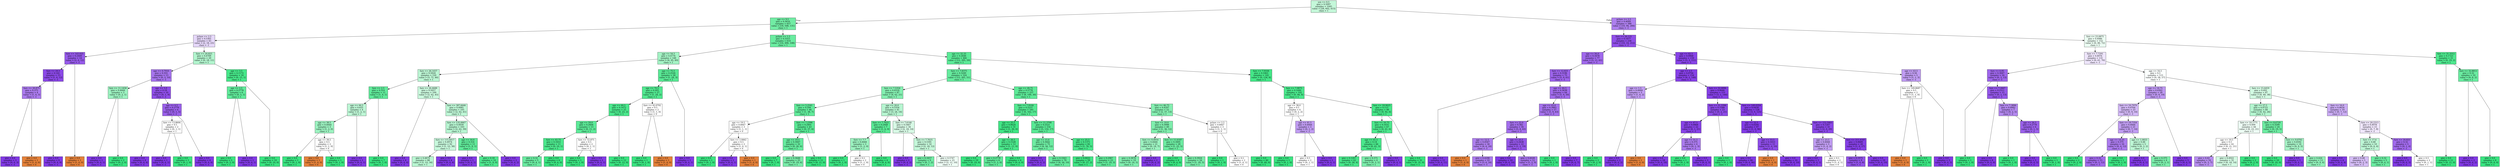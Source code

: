 digraph Tree {
node [shape=box, style="filled", color="black"] ;
graph [ranksep=equally, splines=polyline] ;
0 [label="sex <= 0.5\ngini = 0.5097\nsamples = 1045\nvalue = [28, 602, 415]\nclass = 1", fillcolor="#39e5814c"] ;
1 [label="age <= 9.5\ngini = 0.3616\nsamples = 657\nvalue = [18, 508, 131]\nclass = 1", fillcolor="#39e581b7"] ;
0 -> 1 [labeldistance=2.5, labelangle=45, headlabel="True"] ;
2 [label="pclass <= 2.5\ngini = 0.5365\nsamples = 43\nvalue = [2, 18, 23]\nclass = -1", fillcolor="#8139e533"] ;
1 -> 2 ;
3 [label="fare <= 143.025\ngini = 0.2449\nsamples = 14\nvalue = [2, 0, 12]\nclass = -1", fillcolor="#8139e5d4"] ;
2 -> 3 ;
4 [label="fare <= 24.5\ngini = 0.142\nsamples = 13\nvalue = [1, 0, 12]\nclass = -1", fillcolor="#8139e5ea"] ;
3 -> 4 ;
5 [label="fare <= 20.875\ngini = 0.375\nsamples = 4\nvalue = [1, 0, 3]\nclass = -1", fillcolor="#8139e5aa"] ;
4 -> 5 ;
6 [label="gini = 0.0\nsamples = 3\nvalue = [0, 0, 3]\nclass = -1", fillcolor="#8139e5ff"] ;
5 -> 6 ;
7 [label="gini = 0.0\nsamples = 1\nvalue = [1, 0, 0]\nclass = 0", fillcolor="#e58139ff"] ;
5 -> 7 ;
8 [label="gini = 0.0\nsamples = 9\nvalue = [0, 0, 9]\nclass = -1", fillcolor="#8139e5ff"] ;
4 -> 8 ;
9 [label="gini = 0.0\nsamples = 1\nvalue = [1, 0, 0]\nclass = 0", fillcolor="#e58139ff"] ;
3 -> 9 ;
10 [label="fare <= 20.825\ngini = 0.4709\nsamples = 29\nvalue = [0, 18, 11]\nclass = 1", fillcolor="#39e58163"] ;
2 -> 10 ;
11 [label="age <= 0.7916\ngini = 0.355\nsamples = 13\nvalue = [0, 3, 10]\nclass = -1", fillcolor="#8139e5b3"] ;
10 -> 11 ;
12 [label="fare <= 11.1458\ngini = 0.4444\nsamples = 3\nvalue = [0, 2, 1]\nclass = 1", fillcolor="#39e5817f"] ;
11 -> 12 ;
13 [label="gini = 0.0\nsamples = 1\nvalue = [0, 0, 1]\nclass = -1", fillcolor="#8139e5ff"] ;
12 -> 13 ;
14 [label="gini = 0.0\nsamples = 2\nvalue = [0, 2, 0]\nclass = 1", fillcolor="#39e581ff"] ;
12 -> 14 ;
15 [label="age <= 5.0\ngini = 0.18\nsamples = 10\nvalue = [0, 1, 9]\nclass = -1", fillcolor="#8139e5e3"] ;
11 -> 15 ;
16 [label="gini = 0.0\nsamples = 4\nvalue = [0, 0, 4]\nclass = -1", fillcolor="#8139e5ff"] ;
15 -> 16 ;
17 [label="age <= 6.5\ngini = 0.2778\nsamples = 6\nvalue = [0, 1, 5]\nclass = -1", fillcolor="#8139e5cc"] ;
15 -> 17 ;
18 [label="fare <= 13.8604\ngini = 0.5\nsamples = 2\nvalue = [0, 1, 1]\nclass = 1", fillcolor="#39e58100"] ;
17 -> 18 ;
19 [label="gini = 0.0\nsamples = 1\nvalue = [0, 0, 1]\nclass = -1", fillcolor="#8139e5ff"] ;
18 -> 19 ;
20 [label="gini = 0.0\nsamples = 1\nvalue = [0, 1, 0]\nclass = 1", fillcolor="#39e581ff"] ;
18 -> 20 ;
21 [label="gini = 0.0\nsamples = 4\nvalue = [0, 0, 4]\nclass = -1", fillcolor="#8139e5ff"] ;
17 -> 21 ;
22 [label="age <= 3.5\ngini = 0.1172\nsamples = 16\nvalue = [0, 15, 1]\nclass = 1", fillcolor="#39e581ee"] ;
10 -> 22 ;
23 [label="age <= 2.5\ngini = 0.2778\nsamples = 6\nvalue = [0, 5, 1]\nclass = 1", fillcolor="#39e581cc"] ;
22 -> 23 ;
24 [label="gini = 0.0\nsamples = 5\nvalue = [0, 5, 0]\nclass = 1", fillcolor="#39e581ff"] ;
23 -> 24 ;
25 [label="gini = 0.0\nsamples = 1\nvalue = [0, 0, 1]\nclass = -1", fillcolor="#8139e5ff"] ;
23 -> 25 ;
26 [label="gini = 0.0\nsamples = 10\nvalue = [0, 10, 0]\nclass = 1", fillcolor="#39e581ff"] ;
22 -> 26 ;
27 [label="pclass <= 1.5\ngini = 0.3315\nsamples = 614\nvalue = [16, 490, 108]\nclass = 1", fillcolor="#39e581c1"] ;
1 -> 27 ;
28 [label="age <= 54.5\ngini = 0.4776\nsamples = 148\nvalue = [4, 95, 49]\nclass = 1", fillcolor="#39e58176"] ;
27 -> 28 ;
29 [label="fare <= 26.1437\ngini = 0.5024\nsamples = 120\nvalue = [3, 71, 46]\nclass = 1", fillcolor="#39e58156"] ;
28 -> 29 ;
30 [label="fare <= 2.5\ngini = 0.314\nsamples = 11\nvalue = [1, 9, 1]\nclass = 1", fillcolor="#39e581cc"] ;
29 -> 30 ;
31 [label="age <= 44.5\ngini = 0.625\nsamples = 4\nvalue = [1, 2, 1]\nclass = 1", fillcolor="#39e58155"] ;
30 -> 31 ;
32 [label="age <= 38.5\ngini = 0.4444\nsamples = 3\nvalue = [1, 2, 0]\nclass = 1", fillcolor="#39e5817f"] ;
31 -> 32 ;
33 [label="gini = 0.0\nsamples = 1\nvalue = [0, 1, 0]\nclass = 1", fillcolor="#39e581ff"] ;
32 -> 33 ;
34 [label="age <= 39.5\ngini = 0.5\nsamples = 2\nvalue = [1, 1, 0]\nclass = 0", fillcolor="#e5813900"] ;
32 -> 34 ;
35 [label="gini = 0.0\nsamples = 1\nvalue = [1, 0, 0]\nclass = 0", fillcolor="#e58139ff"] ;
34 -> 35 ;
36 [label="gini = 0.0\nsamples = 1\nvalue = [0, 1, 0]\nclass = 1", fillcolor="#39e581ff"] ;
34 -> 36 ;
37 [label="gini = 0.0\nsamples = 1\nvalue = [0, 0, 1]\nclass = -1", fillcolor="#8139e5ff"] ;
31 -> 37 ;
38 [label="gini = 0.0\nsamples = 7\nvalue = [0, 7, 0]\nclass = 1", fillcolor="#39e581ff"] ;
30 -> 38 ;
39 [label="fare <= 26.4688\ngini = 0.5057\nsamples = 109\nvalue = [2, 62, 45]\nclass = 1", fillcolor="#39e58144"] ;
29 -> 39 ;
40 [label="gini = 0.0\nsamples = 4\nvalue = [0, 0, 4]\nclass = -1", fillcolor="#8139e5ff"] ;
39 -> 40 ;
41 [label="fare <= 387.6646\ngini = 0.4985\nsamples = 105\nvalue = [2, 62, 41]\nclass = 1", fillcolor="#39e58154"] ;
39 -> 41 ;
42 [label="fare <= 135.0667\ngini = 0.4939\nsamples = 103\nvalue = [2, 62, 39]\nclass = 1", fillcolor="#39e5815c"] ;
41 -> 42 ;
43 [label="fare <= 115.4417\ngini = 0.4974\nsamples = 92\nvalue = [1, 53, 38]\nclass = 1", fillcolor="#39e58147"] ;
42 -> 43 ;
44 [label="gini = 0.4879\nsamples = 88\nvalue = [1, 53, 34]\nclass = 1", fillcolor="#39e5815a"] ;
43 -> 44 ;
45 [label="gini = 0.0\nsamples = 4\nvalue = [0, 0, 4]\nclass = -1", fillcolor="#8139e5ff"] ;
43 -> 45 ;
46 [label="age <= 16.0\ngini = 0.314\nsamples = 11\nvalue = [1, 9, 1]\nclass = 1", fillcolor="#39e581cc"] ;
42 -> 46 ;
47 [label="gini = 0.0\nsamples = 1\nvalue = [0, 0, 1]\nclass = -1", fillcolor="#8139e5ff"] ;
46 -> 47 ;
48 [label="gini = 0.18\nsamples = 10\nvalue = [1, 9, 0]\nclass = 1", fillcolor="#39e581e3"] ;
46 -> 48 ;
49 [label="gini = 0.0\nsamples = 2\nvalue = [0, 0, 2]\nclass = -1", fillcolor="#8139e5ff"] ;
41 -> 49 ;
50 [label="age <= 75.5\ngini = 0.2526\nsamples = 28\nvalue = [1, 24, 3]\nclass = 1", fillcolor="#39e581d6"] ;
28 -> 50 ;
51 [label="age <= 70.5\ngini = 0.203\nsamples = 27\nvalue = [1, 24, 2]\nclass = 1", fillcolor="#39e581e0"] ;
50 -> 51 ;
52 [label="age <= 60.5\ngini = 0.1472\nsamples = 25\nvalue = [0, 23, 2]\nclass = 1", fillcolor="#39e581e9"] ;
51 -> 52 ;
53 [label="age <= 59.0\ngini = 0.2604\nsamples = 13\nvalue = [0, 11, 2]\nclass = 1", fillcolor="#39e581d1"] ;
52 -> 53 ;
54 [label="fare <= 42.75\ngini = 0.1653\nsamples = 11\nvalue = [0, 10, 1]\nclass = 1", fillcolor="#39e581e6"] ;
53 -> 54 ;
55 [label="gini = 0.32\nsamples = 5\nvalue = [0, 4, 1]\nclass = 1", fillcolor="#39e581bf"] ;
54 -> 55 ;
56 [label="gini = 0.0\nsamples = 6\nvalue = [0, 6, 0]\nclass = 1", fillcolor="#39e581ff"] ;
54 -> 56 ;
57 [label="fare <= 52.875\ngini = 0.5\nsamples = 2\nvalue = [0, 1, 1]\nclass = 1", fillcolor="#39e58100"] ;
53 -> 57 ;
58 [label="gini = 0.0\nsamples = 1\nvalue = [0, 1, 0]\nclass = 1", fillcolor="#39e581ff"] ;
57 -> 58 ;
59 [label="gini = 0.0\nsamples = 1\nvalue = [0, 0, 1]\nclass = -1", fillcolor="#8139e5ff"] ;
57 -> 59 ;
60 [label="gini = 0.0\nsamples = 12\nvalue = [0, 12, 0]\nclass = 1", fillcolor="#39e581ff"] ;
52 -> 60 ;
61 [label="fare <= 42.0792\ngini = 0.5\nsamples = 2\nvalue = [1, 1, 0]\nclass = 0", fillcolor="#e5813900"] ;
51 -> 61 ;
62 [label="gini = 0.0\nsamples = 1\nvalue = [0, 1, 0]\nclass = 1", fillcolor="#39e581ff"] ;
61 -> 62 ;
63 [label="gini = 0.0\nsamples = 1\nvalue = [1, 0, 0]\nclass = 0", fillcolor="#e58139ff"] ;
61 -> 63 ;
64 [label="gini = 0.0\nsamples = 1\nvalue = [0, 0, 1]\nclass = -1", fillcolor="#8139e5ff"] ;
50 -> 64 ;
65 [label="age <= 32.25\ngini = 0.2648\nsamples = 466\nvalue = [12, 395, 59]\nclass = 1", fillcolor="#39e581d3"] ;
27 -> 65 ;
66 [label="fare <= 7.8375\ngini = 0.3249\nsamples = 324\nvalue = [12, 261, 51]\nclass = 1", fillcolor="#39e581c4"] ;
65 -> 66 ;
67 [label="fare <= 7.5354\ngini = 0.4318\nsamples = 87\nvalue = [4, 62, 21]\nclass = 1", fillcolor="#39e5819e"] ;
66 -> 67 ;
68 [label="fare <= 5.2541\ngini = 0.294\nsamples = 46\nvalue = [1, 38, 7]\nclass = 1", fillcolor="#39e581cb"] ;
67 -> 68 ;
69 [label="age <= 19.5\ngini = 0.6667\nsamples = 3\nvalue = [1, 1, 1]\nclass = 0", fillcolor="#e5813900"] ;
68 -> 69 ;
70 [label="gini = 0.0\nsamples = 1\nvalue = [0, 1, 0]\nclass = 1", fillcolor="#39e581ff"] ;
69 -> 70 ;
71 [label="fare <= 2.0062\ngini = 0.5\nsamples = 2\nvalue = [1, 0, 1]\nclass = 0", fillcolor="#e5813900"] ;
69 -> 71 ;
72 [label="gini = 0.0\nsamples = 1\nvalue = [0, 0, 1]\nclass = -1", fillcolor="#8139e5ff"] ;
71 -> 72 ;
73 [label="gini = 0.0\nsamples = 1\nvalue = [1, 0, 0]\nclass = 0", fillcolor="#e58139ff"] ;
71 -> 73 ;
74 [label="fare <= 7.2396\ngini = 0.2401\nsamples = 43\nvalue = [0, 37, 6]\nclass = 1", fillcolor="#39e581d6"] ;
68 -> 74 ;
75 [label="age <= 19.5\ngini = 0.3047\nsamples = 32\nvalue = [0, 26, 6]\nclass = 1", fillcolor="#39e581c4"] ;
74 -> 75 ;
76 [label="gini = 0.0\nsamples = 7\nvalue = [0, 7, 0]\nclass = 1", fillcolor="#39e581ff"] ;
75 -> 76 ;
77 [label="gini = 0.3648\nsamples = 25\nvalue = [0, 19, 6]\nclass = 1", fillcolor="#39e581ae"] ;
75 -> 77 ;
78 [label="gini = 0.0\nsamples = 11\nvalue = [0, 11, 0]\nclass = 1", fillcolor="#39e581ff"] ;
74 -> 78 ;
79 [label="age <= 20.0\ngini = 0.5354\nsamples = 41\nvalue = [3, 24, 14]\nclass = 1", fillcolor="#39e5815e"] ;
67 -> 79 ;
80 [label="fare <= 7.7625\ngini = 0.2449\nsamples = 7\nvalue = [1, 6, 0]\nclass = 1", fillcolor="#39e581d4"] ;
79 -> 80 ;
81 [label="fare <= 7.7\ngini = 0.4444\nsamples = 3\nvalue = [1, 2, 0]\nclass = 1", fillcolor="#39e5817f"] ;
80 -> 81 ;
82 [label="gini = 0.0\nsamples = 1\nvalue = [0, 1, 0]\nclass = 1", fillcolor="#39e581ff"] ;
81 -> 82 ;
83 [label="gini = 0.5\nsamples = 2\nvalue = [1, 1, 0]\nclass = 0", fillcolor="#e5813900"] ;
81 -> 83 ;
84 [label="gini = 0.0\nsamples = 4\nvalue = [0, 4, 0]\nclass = 1", fillcolor="#39e581ff"] ;
80 -> 84 ;
85 [label="fare <= 7.6146\ngini = 0.5467\nsamples = 34\nvalue = [2, 18, 14]\nclass = 1", fillcolor="#39e58133"] ;
79 -> 85 ;
86 [label="gini = 0.0\nsamples = 2\nvalue = [0, 0, 2]\nclass = -1", fillcolor="#8139e5ff"] ;
85 -> 86 ;
87 [label="fare <= 7.7625\ngini = 0.5391\nsamples = 32\nvalue = [2, 18, 12]\nclass = 1", fillcolor="#39e5814c"] ;
85 -> 87 ;
88 [label="gini = 0.3457\nsamples = 9\nvalue = [0, 7, 2]\nclass = 1", fillcolor="#39e581b6"] ;
87 -> 88 ;
89 [label="gini = 0.5747\nsamples = 23\nvalue = [2, 11, 10]\nclass = 1", fillcolor="#39e58114"] ;
87 -> 89 ;
90 [label="age <= 28.75\ngini = 0.2778\nsamples = 237\nvalue = [8, 199, 30]\nclass = 1", fillcolor="#39e581d0"] ;
66 -> 90 ;
91 [label="fare <= 7.9104\ngini = 0.2237\nsamples = 185\nvalue = [6, 162, 17]\nclass = 1", fillcolor="#39e581dc"] ;
90 -> 91 ;
92 [label="age <= 25.5\ngini = 0.0624\nsamples = 31\nvalue = [1, 30, 0]\nclass = 1", fillcolor="#39e581f6"] ;
91 -> 92 ;
93 [label="gini = 0.0\nsamples = 19\nvalue = [0, 19, 0]\nclass = 1", fillcolor="#39e581ff"] ;
92 -> 93 ;
94 [label="age <= 26.5\ngini = 0.1528\nsamples = 12\nvalue = [1, 11, 0]\nclass = 1", fillcolor="#39e581e8"] ;
92 -> 94 ;
95 [label="gini = 0.2778\nsamples = 6\nvalue = [1, 5, 0]\nclass = 1", fillcolor="#39e581cc"] ;
94 -> 95 ;
96 [label="gini = 0.0\nsamples = 6\nvalue = [0, 6, 0]\nclass = 1", fillcolor="#39e581ff"] ;
94 -> 96 ;
97 [label="fare <= 11.3708\ngini = 0.2521\nsamples = 154\nvalue = [5, 132, 17]\nclass = 1", fillcolor="#39e581d6"] ;
91 -> 97 ;
98 [label="age <= 15.0\ngini = 0.3642\nsamples = 72\nvalue = [4, 56, 12]\nclass = 1", fillcolor="#39e581bb"] ;
97 -> 98 ;
99 [label="gini = 0.0\nsamples = 2\nvalue = [0, 0, 2]\nclass = -1", fillcolor="#8139e5ff"] ;
98 -> 99 ;
100 [label="gini = 0.3363\nsamples = 70\nvalue = [4, 56, 10]\nclass = 1", fillcolor="#39e581c4"] ;
98 -> 100 ;
101 [label="age <= 25.5\ngini = 0.1371\nsamples = 82\nvalue = [1, 76, 5]\nclass = 1", fillcolor="#39e581eb"] ;
97 -> 101 ;
102 [label="gini = 0.0655\nsamples = 59\nvalue = [0, 57, 2]\nclass = 1", fillcolor="#39e581f6"] ;
101 -> 102 ;
103 [label="gini = 0.2987\nsamples = 23\nvalue = [1, 19, 3]\nclass = 1", fillcolor="#39e581cc"] ;
101 -> 103 ;
104 [label="fare <= 46.75\ngini = 0.4297\nsamples = 52\nvalue = [2, 37, 13]\nclass = 1", fillcolor="#39e5819d"] ;
90 -> 104 ;
105 [label="fare <= 10.0\ngini = 0.3998\nsamples = 49\nvalue = [1, 36, 12]\nclass = 1", fillcolor="#39e581a5"] ;
104 -> 105 ;
106 [label="fare <= 9.4916\ngini = 0.4444\nsamples = 21\nvalue = [0, 14, 7]\nclass = 1", fillcolor="#39e5817f"] ;
105 -> 106 ;
107 [label="gini = 0.3878\nsamples = 19\nvalue = [0, 14, 5]\nclass = 1", fillcolor="#39e581a4"] ;
106 -> 107 ;
108 [label="gini = 0.0\nsamples = 2\nvalue = [0, 0, 2]\nclass = -1", fillcolor="#8139e5ff"] ;
106 -> 108 ;
109 [label="fare <= 11.6187\ngini = 0.3495\nsamples = 28\nvalue = [1, 22, 5]\nclass = 1", fillcolor="#39e581bc"] ;
105 -> 109 ;
110 [label="gini = 0.0\nsamples = 4\nvalue = [0, 4, 0]\nclass = 1", fillcolor="#39e581ff"] ;
109 -> 110 ;
111 [label="gini = 0.3924\nsamples = 24\nvalue = [1, 18, 5]\nclass = 1", fillcolor="#39e581ae"] ;
109 -> 111 ;
112 [label="pclass <= 2.5\ngini = 0.6667\nsamples = 3\nvalue = [1, 1, 1]\nclass = 0", fillcolor="#e5813900"] ;
104 -> 112 ;
113 [label="gini = 0.0\nsamples = 1\nvalue = [0, 1, 0]\nclass = 1", fillcolor="#39e581ff"] ;
112 -> 113 ;
114 [label="gini = 0.5\nsamples = 2\nvalue = [1, 0, 1]\nclass = 0", fillcolor="#e5813900"] ;
112 -> 114 ;
115 [label="fare <= 7.9104\ngini = 0.1063\nsamples = 142\nvalue = [0, 134, 8]\nclass = 1", fillcolor="#39e581f0"] ;
65 -> 115 ;
116 [label="gini = 0.0\nsamples = 40\nvalue = [0, 40, 0]\nclass = 1", fillcolor="#39e581ff"] ;
115 -> 116 ;
117 [label="fare <= 7.9875\ngini = 0.1446\nsamples = 102\nvalue = [0, 94, 8]\nclass = 1", fillcolor="#39e581e9"] ;
115 -> 117 ;
118 [label="age <= 38.0\ngini = 0.5\nsamples = 4\nvalue = [0, 2, 2]\nclass = 1", fillcolor="#39e58100"] ;
117 -> 118 ;
119 [label="gini = 0.0\nsamples = 1\nvalue = [0, 1, 0]\nclass = 1", fillcolor="#39e581ff"] ;
118 -> 119 ;
120 [label="age <= 41.5\ngini = 0.4444\nsamples = 3\nvalue = [0, 1, 2]\nclass = -1", fillcolor="#8139e57f"] ;
118 -> 120 ;
121 [label="gini = 0.5\nsamples = 2\nvalue = [0, 1, 1]\nclass = 1", fillcolor="#39e58100"] ;
120 -> 121 ;
122 [label="gini = 0.0\nsamples = 1\nvalue = [0, 0, 1]\nclass = -1", fillcolor="#8139e5ff"] ;
120 -> 122 ;
123 [label="fare <= 18.9625\ngini = 0.115\nsamples = 98\nvalue = [0, 92, 6]\nclass = 1", fillcolor="#39e581ee"] ;
117 -> 123 ;
124 [label="fare <= 16.75\ngini = 0.1631\nsamples = 67\nvalue = [0, 61, 6]\nclass = 1", fillcolor="#39e581e6"] ;
123 -> 124 ;
125 [label="age <= 61.5\ngini = 0.14\nsamples = 66\nvalue = [0, 61, 5]\nclass = 1", fillcolor="#39e581ea"] ;
124 -> 125 ;
126 [label="gini = 0.1207\nsamples = 62\nvalue = [0, 58, 4]\nclass = 1", fillcolor="#39e581ed"] ;
125 -> 126 ;
127 [label="gini = 0.375\nsamples = 4\nvalue = [0, 3, 1]\nclass = 1", fillcolor="#39e581aa"] ;
125 -> 127 ;
128 [label="gini = 0.0\nsamples = 1\nvalue = [0, 0, 1]\nclass = -1", fillcolor="#8139e5ff"] ;
124 -> 128 ;
129 [label="gini = 0.0\nsamples = 31\nvalue = [0, 31, 0]\nclass = 1", fillcolor="#39e581ff"] ;
123 -> 129 ;
130 [label="pclass <= 2.5\ngini = 0.4049\nsamples = 388\nvalue = [10, 94, 284]\nclass = -1", fillcolor="#8139e5a5"] ;
0 -> 130 [labeldistance=2.5, labelangle=-45, headlabel="False"] ;
131 [label="fare <= 26.125\ngini = 0.1877\nsamples = 236\nvalue = [10, 14, 212]\nclass = -1", fillcolor="#8139e5e3"] ;
130 -> 131 ;
132 [label="age <= 56.0\ngini = 0.3478\nsamples = 77\nvalue = [5, 11, 61]\nclass = -1", fillcolor="#8139e5c1"] ;
131 -> 132 ;
133 [label="fare <= 12.825\ngini = 0.3196\nsamples = 75\nvalue = [5, 9, 61]\nclass = -1", fillcolor="#8139e5c9"] ;
132 -> 133 ;
134 [label="gini = 0.0\nsamples = 11\nvalue = [0, 0, 11]\nclass = -1", fillcolor="#8139e5ff"] ;
133 -> 134 ;
135 [label="age <= 44.5\ngini = 0.3638\nsamples = 64\nvalue = [5, 9, 50]\nclass = -1", fillcolor="#8139e5be"] ;
133 -> 135 ;
136 [label="age <= 43.0\ngini = 0.3983\nsamples = 57\nvalue = [5, 9, 43]\nclass = -1", fillcolor="#8139e5b5"] ;
135 -> 136 ;
137 [label="fare <= 22.0\ngini = 0.382\nsamples = 56\nvalue = [5, 8, 43]\nclass = -1", fillcolor="#8139e5ba"] ;
136 -> 137 ;
138 [label="age <= 12.5\ngini = 0.4567\nsamples = 34\nvalue = [4, 6, 24]\nclass = -1", fillcolor="#8139e5a4"] ;
137 -> 138 ;
139 [label="gini = 0.0\nsamples = 1\nvalue = [1, 0, 0]\nclass = 0", fillcolor="#e58139ff"] ;
138 -> 139 ;
140 [label="gini = 0.4298\nsamples = 33\nvalue = [3, 6, 24]\nclass = -1", fillcolor="#8139e5aa"] ;
138 -> 140 ;
141 [label="age <= 25.5\ngini = 0.2438\nsamples = 22\nvalue = [1, 2, 19]\nclass = -1", fillcolor="#8139e5d9"] ;
137 -> 141 ;
142 [label="gini = 0.0\nsamples = 10\nvalue = [0, 0, 10]\nclass = -1", fillcolor="#8139e5ff"] ;
141 -> 142 ;
143 [label="gini = 0.4028\nsamples = 12\nvalue = [1, 2, 9]\nclass = -1", fillcolor="#8139e5b2"] ;
141 -> 143 ;
144 [label="gini = 0.0\nsamples = 1\nvalue = [0, 1, 0]\nclass = 1", fillcolor="#39e581ff"] ;
136 -> 144 ;
145 [label="gini = 0.0\nsamples = 7\nvalue = [0, 0, 7]\nclass = -1", fillcolor="#8139e5ff"] ;
135 -> 145 ;
146 [label="gini = 0.0\nsamples = 2\nvalue = [0, 2, 0]\nclass = 1", fillcolor="#39e581ff"] ;
132 -> 146 ;
147 [label="age <= 62.5\ngini = 0.0968\nsamples = 159\nvalue = [5, 3, 151]\nclass = -1", fillcolor="#8139e5f2"] ;
131 -> 147 ;
148 [label="age <= 2.5\ngini = 0.0756\nsamples = 154\nvalue = [4, 2, 148]\nclass = -1", fillcolor="#8139e5f5"] ;
147 -> 148 ;
149 [label="age <= 1.5\ngini = 0.4444\nsamples = 3\nvalue = [1, 0, 2]\nclass = -1", fillcolor="#8139e57f"] ;
148 -> 149 ;
150 [label="gini = 0.0\nsamples = 2\nvalue = [0, 0, 2]\nclass = -1", fillcolor="#8139e5ff"] ;
149 -> 150 ;
151 [label="gini = 0.0\nsamples = 1\nvalue = [1, 0, 0]\nclass = 0", fillcolor="#e58139ff"] ;
149 -> 151 ;
152 [label="fare <= 32.0896\ngini = 0.0646\nsamples = 151\nvalue = [3, 2, 146]\nclass = -1", fillcolor="#8139e5f6"] ;
148 -> 152 ;
153 [label="fare <= 31.3396\ngini = 0.1588\nsamples = 23\nvalue = [0, 2, 21]\nclass = -1", fillcolor="#8139e5e7"] ;
152 -> 153 ;
154 [label="age <= 47.5\ngini = 0.0868\nsamples = 22\nvalue = [0, 1, 21]\nclass = -1", fillcolor="#8139e5f3"] ;
153 -> 154 ;
155 [label="gini = 0.0\nsamples = 18\nvalue = [0, 0, 18]\nclass = -1", fillcolor="#8139e5ff"] ;
154 -> 155 ;
156 [label="age <= 51.5\ngini = 0.375\nsamples = 4\nvalue = [0, 1, 3]\nclass = -1", fillcolor="#8139e5aa"] ;
154 -> 156 ;
157 [label="gini = 0.0\nsamples = 1\nvalue = [0, 1, 0]\nclass = 1", fillcolor="#39e581ff"] ;
156 -> 157 ;
158 [label="gini = 0.0\nsamples = 3\nvalue = [0, 0, 3]\nclass = -1", fillcolor="#8139e5ff"] ;
156 -> 158 ;
159 [label="gini = 0.0\nsamples = 1\nvalue = [0, 1, 0]\nclass = 1", fillcolor="#39e581ff"] ;
153 -> 159 ;
160 [label="fare <= 149.0354\ngini = 0.0458\nsamples = 128\nvalue = [3, 0, 125]\nclass = -1", fillcolor="#8139e5f9"] ;
152 -> 160 ;
161 [label="age <= 52.5\ngini = 0.0204\nsamples = 97\nvalue = [1, 0, 96]\nclass = -1", fillcolor="#8139e5fc"] ;
160 -> 161 ;
162 [label="gini = 0.0\nsamples = 86\nvalue = [0, 0, 86]\nclass = -1", fillcolor="#8139e5ff"] ;
161 -> 162 ;
163 [label="age <= 53.5\ngini = 0.1653\nsamples = 11\nvalue = [1, 0, 10]\nclass = -1", fillcolor="#8139e5e6"] ;
161 -> 163 ;
164 [label="gini = 0.0\nsamples = 1\nvalue = [1, 0, 0]\nclass = 0", fillcolor="#e58139ff"] ;
163 -> 164 ;
165 [label="gini = 0.0\nsamples = 10\nvalue = [0, 0, 10]\nclass = -1", fillcolor="#8139e5ff"] ;
163 -> 165 ;
166 [label="fare <= 152.5063\ngini = 0.1207\nsamples = 31\nvalue = [2, 0, 29]\nclass = -1", fillcolor="#8139e5ed"] ;
160 -> 166 ;
167 [label="age <= 23.5\ngini = 0.4444\nsamples = 3\nvalue = [1, 0, 2]\nclass = -1", fillcolor="#8139e57f"] ;
166 -> 167 ;
168 [label="gini = 0.0\nsamples = 1\nvalue = [0, 0, 1]\nclass = -1", fillcolor="#8139e5ff"] ;
167 -> 168 ;
169 [label="gini = 0.5\nsamples = 2\nvalue = [1, 0, 1]\nclass = 0", fillcolor="#e5813900"] ;
167 -> 169 ;
170 [label="fare <= 211.4187\ngini = 0.0689\nsamples = 28\nvalue = [1, 0, 27]\nclass = -1", fillcolor="#8139e5f6"] ;
166 -> 170 ;
171 [label="gini = 0.1975\nsamples = 9\nvalue = [1, 0, 8]\nclass = -1", fillcolor="#8139e5df"] ;
170 -> 171 ;
172 [label="gini = 0.0\nsamples = 19\nvalue = [0, 0, 19]\nclass = -1", fillcolor="#8139e5ff"] ;
170 -> 172 ;
173 [label="age <= 63.5\ngini = 0.56\nsamples = 5\nvalue = [1, 1, 3]\nclass = -1", fillcolor="#8139e57f"] ;
147 -> 173 ;
174 [label="fare <= 149.8687\ngini = 0.5\nsamples = 2\nvalue = [1, 1, 0]\nclass = 0", fillcolor="#e5813900"] ;
173 -> 174 ;
175 [label="gini = 0.0\nsamples = 1\nvalue = [1, 0, 0]\nclass = 0", fillcolor="#e58139ff"] ;
174 -> 175 ;
176 [label="gini = 0.0\nsamples = 1\nvalue = [0, 1, 0]\nclass = 1", fillcolor="#39e581ff"] ;
174 -> 176 ;
177 [label="gini = 0.0\nsamples = 3\nvalue = [0, 0, 3]\nclass = -1", fillcolor="#8139e5ff"] ;
173 -> 177 ;
178 [label="fare <= 23.0875\ngini = 0.4986\nsamples = 152\nvalue = [0, 80, 72]\nclass = 1", fillcolor="#39e58119"] ;
130 -> 178 ;
179 [label="fare <= 7.7291\ngini = 0.4976\nsamples = 131\nvalue = [0, 61, 70]\nclass = -1", fillcolor="#8139e521"] ;
178 -> 179 ;
180 [label="fare <= 6.85\ngini = 0.3047\nsamples = 16\nvalue = [0, 3, 13]\nclass = -1", fillcolor="#8139e5c4"] ;
179 -> 180 ;
181 [label="gini = 0.0\nsamples = 1\nvalue = [0, 1, 0]\nclass = 1", fillcolor="#39e581ff"] ;
180 -> 181 ;
182 [label="fare <= 7.2667\ngini = 0.2311\nsamples = 15\nvalue = [0, 2, 13]\nclass = -1", fillcolor="#8139e5d8"] ;
180 -> 182 ;
183 [label="gini = 0.0\nsamples = 8\nvalue = [0, 0, 8]\nclass = -1", fillcolor="#8139e5ff"] ;
182 -> 183 ;
184 [label="fare <= 7.3896\ngini = 0.4082\nsamples = 7\nvalue = [0, 2, 5]\nclass = -1", fillcolor="#8139e599"] ;
182 -> 184 ;
185 [label="gini = 0.0\nsamples = 1\nvalue = [0, 1, 0]\nclass = 1", fillcolor="#39e581ff"] ;
184 -> 185 ;
186 [label="age <= 26.5\ngini = 0.2778\nsamples = 6\nvalue = [0, 1, 5]\nclass = -1", fillcolor="#8139e5cc"] ;
184 -> 186 ;
187 [label="gini = 0.0\nsamples = 5\nvalue = [0, 0, 5]\nclass = -1", fillcolor="#8139e5ff"] ;
186 -> 187 ;
188 [label="gini = 0.0\nsamples = 1\nvalue = [0, 1, 0]\nclass = 1", fillcolor="#39e581ff"] ;
186 -> 188 ;
189 [label="age <= 16.5\ngini = 0.5\nsamples = 115\nvalue = [0, 58, 57]\nclass = 1", fillcolor="#39e58104"] ;
179 -> 189 ;
190 [label="age <= 14.75\ngini = 0.4362\nsamples = 28\nvalue = [0, 9, 19]\nclass = -1", fillcolor="#8139e586"] ;
189 -> 190 ;
191 [label="fare <= 10.7979\ngini = 0.4764\nsamples = 23\nvalue = [0, 9, 14]\nclass = -1", fillcolor="#8139e55b"] ;
190 -> 191 ;
192 [label="gini = 0.0\nsamples = 2\nvalue = [0, 2, 0]\nclass = 1", fillcolor="#39e581ff"] ;
191 -> 192 ;
193 [label="fare <= 19.7354\ngini = 0.4444\nsamples = 21\nvalue = [0, 7, 14]\nclass = -1", fillcolor="#8139e57f"] ;
191 -> 193 ;
194 [label="age <= 14.25\ngini = 0.375\nsamples = 16\nvalue = [0, 4, 12]\nclass = -1", fillcolor="#8139e5aa"] ;
193 -> 194 ;
195 [label="gini = 0.32\nsamples = 15\nvalue = [0, 3, 12]\nclass = -1", fillcolor="#8139e5bf"] ;
194 -> 195 ;
196 [label="gini = 0.0\nsamples = 1\nvalue = [0, 1, 0]\nclass = 1", fillcolor="#39e581ff"] ;
194 -> 196 ;
197 [label="age <= 1.0833\ngini = 0.48\nsamples = 5\nvalue = [0, 3, 2]\nclass = 1", fillcolor="#39e58155"] ;
193 -> 197 ;
198 [label="gini = 0.0\nsamples = 1\nvalue = [0, 0, 1]\nclass = -1", fillcolor="#8139e5ff"] ;
197 -> 198 ;
199 [label="gini = 0.375\nsamples = 4\nvalue = [0, 3, 1]\nclass = 1", fillcolor="#39e581aa"] ;
197 -> 199 ;
200 [label="gini = 0.0\nsamples = 5\nvalue = [0, 0, 5]\nclass = -1", fillcolor="#8139e5ff"] ;
190 -> 200 ;
201 [label="fare <= 15.6459\ngini = 0.492\nsamples = 87\nvalue = [0, 49, 38]\nclass = 1", fillcolor="#39e58139"] ;
189 -> 201 ;
202 [label="age <= 27.5\ngini = 0.4723\nsamples = 68\nvalue = [0, 42, 26]\nclass = 1", fillcolor="#39e58161"] ;
201 -> 202 ;
203 [label="fare <= 14.1771\ngini = 0.499\nsamples = 44\nvalue = [0, 23, 21]\nclass = 1", fillcolor="#39e58116"] ;
202 -> 203 ;
204 [label="age <= 19.5\ngini = 0.5\nsamples = 42\nvalue = [0, 21, 21]\nclass = 1", fillcolor="#39e58100"] ;
203 -> 204 ;
205 [label="gini = 0.42\nsamples = 10\nvalue = [0, 3, 7]\nclass = -1", fillcolor="#8139e592"] ;
204 -> 205 ;
206 [label="gini = 0.4922\nsamples = 32\nvalue = [0, 18, 14]\nclass = 1", fillcolor="#39e58139"] ;
204 -> 206 ;
207 [label="gini = 0.0\nsamples = 2\nvalue = [0, 2, 0]\nclass = 1", fillcolor="#39e581ff"] ;
203 -> 207 ;
208 [label="fare <= 8.6729\ngini = 0.3299\nsamples = 24\nvalue = [0, 19, 5]\nclass = 1", fillcolor="#39e581bc"] ;
202 -> 208 ;
209 [label="gini = 0.0\nsamples = 10\nvalue = [0, 10, 0]\nclass = 1", fillcolor="#39e581ff"] ;
208 -> 209 ;
210 [label="fare <= 9.0792\ngini = 0.4592\nsamples = 14\nvalue = [0, 9, 5]\nclass = 1", fillcolor="#39e58171"] ;
208 -> 210 ;
211 [label="gini = 0.0\nsamples = 1\nvalue = [0, 0, 1]\nclass = -1", fillcolor="#8139e5ff"] ;
210 -> 211 ;
212 [label="gini = 0.426\nsamples = 13\nvalue = [0, 9, 4]\nclass = 1", fillcolor="#39e5818e"] ;
210 -> 212 ;
213 [label="fare <= 16.0\ngini = 0.4654\nsamples = 19\nvalue = [0, 7, 12]\nclass = -1", fillcolor="#8139e56a"] ;
201 -> 213 ;
214 [label="gini = 0.0\nsamples = 4\nvalue = [0, 0, 4]\nclass = -1", fillcolor="#8139e5ff"] ;
213 -> 214 ;
215 [label="fare <= 20.2313\ngini = 0.4978\nsamples = 15\nvalue = [0, 7, 8]\nclass = -1", fillcolor="#8139e520"] ;
213 -> 215 ;
216 [label="fare <= 17.6\ngini = 0.48\nsamples = 10\nvalue = [0, 6, 4]\nclass = 1", fillcolor="#39e58155"] ;
215 -> 216 ;
217 [label="gini = 0.48\nsamples = 5\nvalue = [0, 2, 3]\nclass = -1", fillcolor="#8139e555"] ;
216 -> 217 ;
218 [label="gini = 0.32\nsamples = 5\nvalue = [0, 4, 1]\nclass = 1", fillcolor="#39e581bf"] ;
216 -> 218 ;
219 [label="fare <= 20.825\ngini = 0.32\nsamples = 5\nvalue = [0, 1, 4]\nclass = -1", fillcolor="#8139e5bf"] ;
215 -> 219 ;
220 [label="gini = 0.0\nsamples = 3\nvalue = [0, 0, 3]\nclass = -1", fillcolor="#8139e5ff"] ;
219 -> 220 ;
221 [label="gini = 0.5\nsamples = 2\nvalue = [0, 1, 1]\nclass = 1", fillcolor="#39e58100"] ;
219 -> 221 ;
222 [label="fare <= 31.3312\ngini = 0.1723\nsamples = 21\nvalue = [0, 19, 2]\nclass = 1", fillcolor="#39e581e4"] ;
178 -> 222 ;
223 [label="gini = 0.0\nsamples = 11\nvalue = [0, 11, 0]\nclass = 1", fillcolor="#39e581ff"] ;
222 -> 223 ;
224 [label="fare <= 32.8812\ngini = 0.32\nsamples = 10\nvalue = [0, 8, 2]\nclass = 1", fillcolor="#39e581bf"] ;
222 -> 224 ;
225 [label="gini = 0.0\nsamples = 2\nvalue = [0, 0, 2]\nclass = -1", fillcolor="#8139e5ff"] ;
224 -> 225 ;
226 [label="gini = 0.0\nsamples = 8\nvalue = [0, 8, 0]\nclass = 1", fillcolor="#39e581ff"] ;
224 -> 226 ;
{rank=same ; 0} ;
{rank=same ; 1; 130} ;
{rank=same ; 2; 27; 131; 178} ;
{rank=same ; 3; 10; 28; 65; 132; 147; 179; 222} ;
{rank=same ; 4; 11; 22; 29; 50; 66; 115; 133; 148; 173; 180; 189; 224} ;
{rank=same ; 5; 12; 15; 23; 30; 39; 51; 67; 90; 117; 135; 149; 152; 174; 182; 190; 201} ;
{rank=same ; 17; 31; 41; 52; 61; 68; 79; 91; 104; 118; 123; 136; 153; 160; 184; 191; 202; 213} ;
{rank=same ; 18; 32; 42; 53; 69; 74; 80; 85; 92; 97; 105; 112; 120; 124; 137; 154; 161; 166; 186; 193; 203; 208; 215} ;
{rank=same ; 34; 43; 46; 54; 57; 71; 75; 81; 87; 94; 98; 101; 106; 109; 125; 138; 141; 156; 163; 167; 170; 194; 197; 204; 210; 216; 219} ;
{rank=same ; 6; 7; 8; 9; 13; 14; 16; 19; 20; 21; 24; 25; 26; 33; 35; 36; 37; 38; 40; 44; 45; 47; 48; 49; 55; 56; 58; 59; 60; 62; 63; 64; 70; 72; 73; 76; 77; 78; 82; 83; 84; 86; 88; 89; 93; 95; 96; 99; 100; 102; 103; 107; 108; 110; 111; 113; 114; 116; 119; 121; 122; 126; 127; 128; 129; 134; 139; 140; 142; 143; 144; 145; 146; 150; 151; 155; 157; 158; 159; 162; 164; 165; 168; 169; 171; 172; 175; 176; 177; 181; 183; 185; 187; 188; 192; 195; 196; 198; 199; 200; 205; 206; 207; 209; 211; 212; 214; 217; 218; 220; 221; 223; 225; 226} ;
}